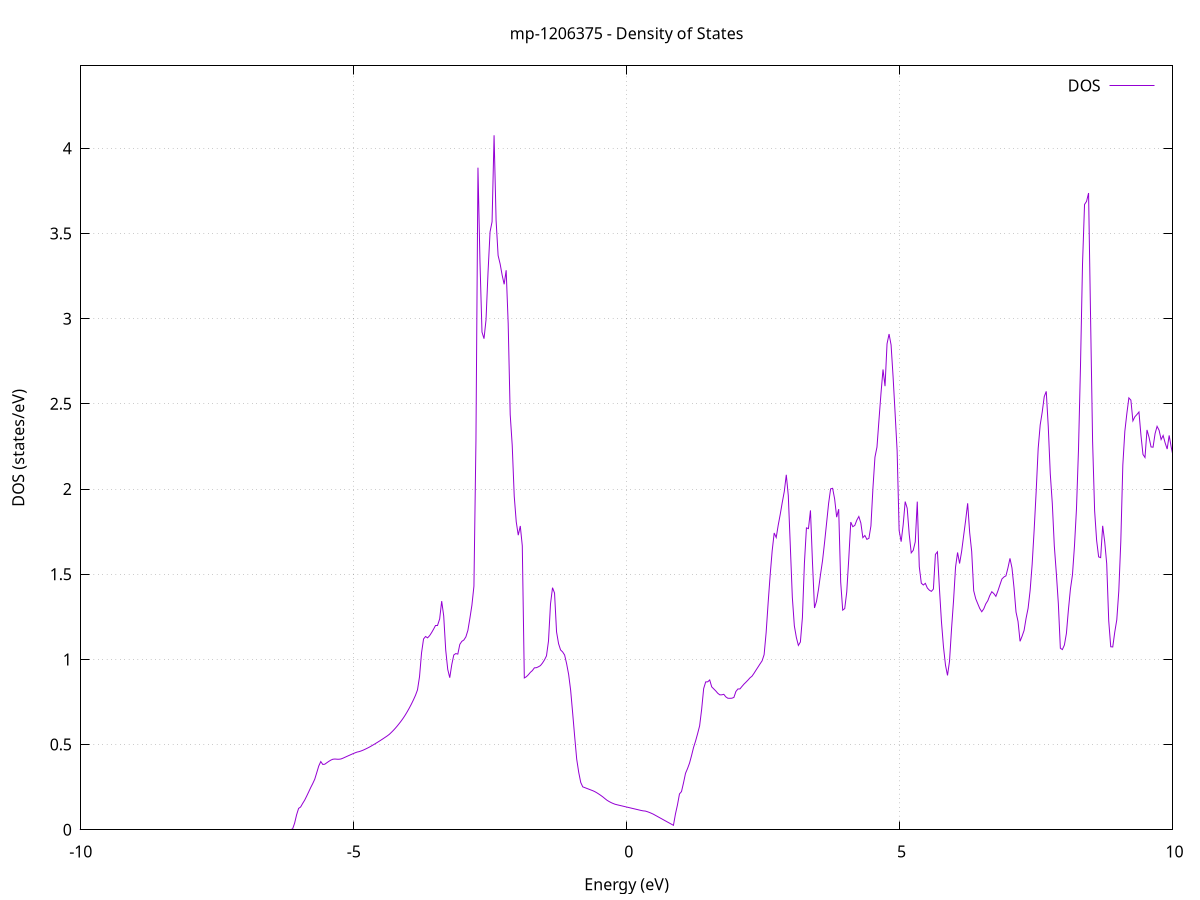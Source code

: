 set title 'mp-1206375 - Density of States'
set xlabel 'Energy (eV)'
set ylabel 'DOS (states/eV)'
set grid
set xrange [-10:10]
set yrange [0:4.484]
set xzeroaxis lt -1
set terminal png size 800,600
set output 'mp-1206375_dos_gnuplot.png'
plot '-' using 1:2 with lines title 'DOS'
-25.945700 0.000000
-25.908800 0.000000
-25.871900 0.000000
-25.835000 0.000000
-25.798100 0.000000
-25.761100 0.000000
-25.724200 0.000000
-25.687300 0.000000
-25.650400 0.000000
-25.613500 0.000000
-25.576500 0.000000
-25.539600 0.000000
-25.502700 0.000000
-25.465800 0.000000
-25.428900 0.000000
-25.392000 0.000000
-25.355000 0.000000
-25.318100 0.000000
-25.281200 0.000000
-25.244300 0.000000
-25.207400 0.000000
-25.170400 0.000000
-25.133500 0.000000
-25.096600 0.000000
-25.059700 0.000000
-25.022800 0.000000
-24.985800 0.000000
-24.948900 0.000000
-24.912000 0.000000
-24.875100 0.000000
-24.838200 0.000000
-24.801300 0.000000
-24.764300 0.000000
-24.727400 0.000000
-24.690500 0.000000
-24.653600 0.000000
-24.616700 0.000000
-24.579700 0.000000
-24.542800 0.000000
-24.505900 0.000000
-24.469000 0.000000
-24.432100 0.000000
-24.395200 0.000000
-24.358200 0.000000
-24.321300 0.000000
-24.284400 0.000000
-24.247500 0.000000
-24.210600 0.000000
-24.173600 0.000000
-24.136700 0.000000
-24.099800 0.000000
-24.062900 0.000000
-24.026000 0.000000
-23.989000 0.000000
-23.952100 0.000000
-23.915200 0.000000
-23.878300 0.000000
-23.841400 0.000000
-23.804500 0.000000
-23.767500 0.000000
-23.730600 0.000000
-23.693700 0.000000
-23.656800 0.000000
-23.619900 0.000000
-23.582900 0.000000
-23.546000 0.000000
-23.509100 0.000000
-23.472200 0.000000
-23.435300 0.000000
-23.398300 0.000000
-23.361400 0.000000
-23.324500 0.000000
-23.287600 0.000000
-23.250700 0.000000
-23.213800 0.000000
-23.176800 0.000000
-23.139900 0.000000
-23.103000 0.000000
-23.066100 0.000000
-23.029200 0.000000
-22.992200 0.000000
-22.955300 0.000000
-22.918400 0.000000
-22.881500 0.000000
-22.844600 0.000000
-22.807700 0.000000
-22.770700 0.000000
-22.733800 0.000000
-22.696900 0.000000
-22.660000 0.000000
-22.623100 0.000000
-22.586100 8.044700
-22.549200 30.427600
-22.512300 25.135200
-22.475400 24.236300
-22.438500 8.199600
-22.401500 10.244500
-22.364600 15.676000
-22.327700 19.026900
-22.290800 15.226900
-22.253900 0.000000
-22.217000 0.000000
-22.180000 0.000000
-22.143100 0.000000
-22.106200 0.000000
-22.069300 0.000000
-22.032400 0.000000
-21.995400 0.000000
-21.958500 0.000000
-21.921600 0.000000
-21.884700 0.000000
-21.847800 0.000000
-21.810800 0.000000
-21.773900 0.000000
-21.737000 0.000000
-21.700100 0.000000
-21.663200 0.000000
-21.626300 0.000000
-21.589300 0.000000
-21.552400 0.000000
-21.515500 0.000000
-21.478600 0.000000
-21.441700 0.000000
-21.404700 0.000000
-21.367800 0.000000
-21.330900 0.000000
-21.294000 0.000000
-21.257100 0.000000
-21.220200 0.000000
-21.183200 0.000000
-21.146300 0.000000
-21.109400 0.000000
-21.072500 0.000000
-21.035600 0.000000
-20.998600 0.000000
-20.961700 0.000000
-20.924800 0.000000
-20.887900 0.000000
-20.851000 0.000000
-20.814000 0.000000
-20.777100 0.000000
-20.740200 0.000000
-20.703300 0.000000
-20.666400 0.000000
-20.629500 0.000000
-20.592500 0.000000
-20.555600 0.000000
-20.518700 0.000000
-20.481800 0.000000
-20.444900 0.000000
-20.407900 0.000000
-20.371000 0.000000
-20.334100 0.000000
-20.297200 0.000000
-20.260300 0.000000
-20.223300 0.000000
-20.186400 0.000000
-20.149500 0.000000
-20.112600 0.000000
-20.075700 0.000000
-20.038800 0.000000
-20.001800 0.000000
-19.964900 0.000000
-19.928000 0.000000
-19.891100 0.000000
-19.854200 0.000000
-19.817200 0.000000
-19.780300 0.000000
-19.743400 0.000000
-19.706500 0.000000
-19.669600 0.000000
-19.632700 0.000000
-19.595700 0.000000
-19.558800 0.000000
-19.521900 0.000000
-19.485000 0.000000
-19.448100 0.000000
-19.411100 0.000000
-19.374200 0.000000
-19.337300 0.000000
-19.300400 0.000000
-19.263500 0.000000
-19.226500 0.000000
-19.189600 0.000000
-19.152700 0.000000
-19.115800 0.000000
-19.078900 0.000000
-19.042000 0.000000
-19.005000 0.000000
-18.968100 0.000000
-18.931200 0.000000
-18.894300 0.000000
-18.857400 0.000000
-18.820400 0.000000
-18.783500 0.000000
-18.746600 0.000000
-18.709700 0.000000
-18.672800 0.000000
-18.635800 0.000000
-18.598900 0.000000
-18.562000 0.000000
-18.525100 0.000000
-18.488200 0.000000
-18.451300 0.000000
-18.414300 0.000000
-18.377400 0.000000
-18.340500 0.000000
-18.303600 0.000000
-18.266700 0.000000
-18.229700 0.000000
-18.192800 0.000000
-18.155900 0.000000
-18.119000 0.000000
-18.082100 0.000000
-18.045200 0.000000
-18.008200 0.000000
-17.971300 0.000000
-17.934400 0.000000
-17.897500 0.000000
-17.860600 0.000000
-17.823600 0.000000
-17.786700 0.000000
-17.749800 0.000000
-17.712900 0.000000
-17.676000 0.000000
-17.639000 0.000000
-17.602100 0.000000
-17.565200 0.000000
-17.528300 0.000000
-17.491400 0.000000
-17.454500 0.000000
-17.417500 0.000000
-17.380600 0.000000
-17.343700 0.000000
-17.306800 0.000000
-17.269900 0.000000
-17.232900 0.000000
-17.196000 0.000000
-17.159100 0.000000
-17.122200 0.000000
-17.085300 0.000000
-17.048300 0.000000
-17.011400 0.000000
-16.974500 0.000000
-16.937600 0.000000
-16.900700 0.000000
-16.863800 0.000000
-16.826800 0.000000
-16.789900 0.000000
-16.753000 0.000000
-16.716100 0.000000
-16.679200 0.000000
-16.642200 0.000000
-16.605300 0.000000
-16.568400 0.000000
-16.531500 0.000000
-16.494600 0.000000
-16.457700 0.000000
-16.420700 0.000000
-16.383800 0.000000
-16.346900 0.000000
-16.310000 0.000000
-16.273100 0.000000
-16.236100 0.000000
-16.199200 0.000000
-16.162300 0.000000
-16.125400 0.000000
-16.088500 0.000000
-16.051500 0.000000
-16.014600 0.000000
-15.977700 0.000000
-15.940800 0.000000
-15.903900 0.000000
-15.867000 0.000000
-15.830000 0.000000
-15.793100 0.000000
-15.756200 0.000000
-15.719300 0.000000
-15.682400 0.000000
-15.645400 0.000000
-15.608500 0.000000
-15.571600 0.000000
-15.534700 0.000000
-15.497800 0.000000
-15.460800 0.000000
-15.423900 0.000000
-15.387000 0.000000
-15.350100 0.000000
-15.313200 0.000000
-15.276300 0.000000
-15.239300 0.000000
-15.202400 0.000000
-15.165500 0.000000
-15.128600 0.000000
-15.091700 0.000000
-15.054700 0.000000
-15.017800 0.000000
-14.980900 0.000000
-14.944000 0.000000
-14.907100 0.000000
-14.870200 0.000000
-14.833200 0.000000
-14.796300 0.000000
-14.759400 0.000000
-14.722500 0.000000
-14.685600 0.000000
-14.648600 0.000000
-14.611700 0.000000
-14.574800 0.000000
-14.537900 0.000000
-14.501000 0.000000
-14.464000 0.000000
-14.427100 0.000000
-14.390200 0.000000
-14.353300 0.000000
-14.316400 0.000000
-14.279500 0.000000
-14.242500 0.000000
-14.205600 0.000000
-14.168700 0.000000
-14.131800 0.000000
-14.094900 0.000000
-14.057900 0.000000
-14.021000 0.000000
-13.984100 0.000000
-13.947200 0.000000
-13.910300 0.000000
-13.873300 0.000000
-13.836400 0.000000
-13.799500 0.000000
-13.762600 0.000000
-13.725700 0.000000
-13.688800 0.000000
-13.651800 0.000000
-13.614900 0.000000
-13.578000 0.000000
-13.541100 0.000000
-13.504200 0.000000
-13.467200 0.000000
-13.430300 0.000000
-13.393400 0.000000
-13.356500 0.000000
-13.319600 0.000000
-13.282700 0.000000
-13.245700 0.000000
-13.208800 0.000000
-13.171900 0.000000
-13.135000 0.000000
-13.098100 0.000000
-13.061100 0.000000
-13.024200 0.000000
-12.987300 0.000000
-12.950400 0.000000
-12.913500 0.000000
-12.876500 0.000000
-12.839600 0.000000
-12.802700 0.000000
-12.765800 0.000000
-12.728900 0.000000
-12.692000 0.000000
-12.655000 0.000000
-12.618100 0.000000
-12.581200 0.000000
-12.544300 0.000000
-12.507400 0.000000
-12.470400 0.000000
-12.433500 0.000000
-12.396600 0.000000
-12.359700 0.000000
-12.322800 0.000000
-12.285800 0.000000
-12.248900 0.000000
-12.212000 0.000000
-12.175100 0.000000
-12.138200 0.000000
-12.101300 0.000000
-12.064300 0.000000
-12.027400 0.000000
-11.990500 0.000000
-11.953600 0.000000
-11.916700 0.000000
-11.879700 0.000000
-11.842800 0.000000
-11.805900 0.000000
-11.769000 0.000000
-11.732100 0.000000
-11.695200 0.000000
-11.658200 0.000000
-11.621300 0.000000
-11.584400 0.000000
-11.547500 0.000000
-11.510600 0.000000
-11.473600 0.000000
-11.436700 0.000000
-11.399800 0.000000
-11.362900 0.000000
-11.326000 0.000000
-11.289000 0.000000
-11.252100 0.000000
-11.215200 0.000000
-11.178300 0.000000
-11.141400 0.000000
-11.104500 0.000000
-11.067500 0.000000
-11.030600 0.000000
-10.993700 0.000000
-10.956800 0.000000
-10.919900 0.000000
-10.882900 0.000000
-10.846000 0.000000
-10.809100 0.000000
-10.772200 0.000000
-10.735300 0.000000
-10.698300 0.000000
-10.661400 0.000000
-10.624500 0.000000
-10.587600 0.000000
-10.550700 0.000000
-10.513800 0.000000
-10.476800 0.000000
-10.439900 0.000000
-10.403000 0.000000
-10.366100 0.000000
-10.329200 0.000000
-10.292200 0.000000
-10.255300 0.000000
-10.218400 0.000000
-10.181500 0.000000
-10.144600 0.000000
-10.107700 0.000000
-10.070700 0.000000
-10.033800 0.000000
-9.996900 0.000000
-9.960000 0.000000
-9.923100 0.000000
-9.886100 0.000000
-9.849200 0.000000
-9.812300 0.000000
-9.775400 0.000000
-9.738500 0.000000
-9.701500 0.000000
-9.664600 0.000000
-9.627700 0.000000
-9.590800 0.000000
-9.553900 0.000000
-9.517000 0.000000
-9.480000 0.000000
-9.443100 0.000000
-9.406200 0.000000
-9.369300 0.000000
-9.332400 0.000000
-9.295400 0.000000
-9.258500 0.000000
-9.221600 0.000000
-9.184700 0.000000
-9.147800 0.000000
-9.110800 0.000000
-9.073900 0.000000
-9.037000 0.000000
-9.000100 0.000000
-8.963200 0.000000
-8.926300 0.000000
-8.889300 0.000000
-8.852400 0.000000
-8.815500 0.000000
-8.778600 0.000000
-8.741700 0.000000
-8.704700 0.000000
-8.667800 0.000000
-8.630900 0.000000
-8.594000 0.000000
-8.557100 0.000000
-8.520200 0.000000
-8.483200 0.000000
-8.446300 0.000000
-8.409400 0.000000
-8.372500 0.000000
-8.335600 0.000000
-8.298600 0.000000
-8.261700 0.000000
-8.224800 0.000000
-8.187900 0.000000
-8.151000 0.000000
-8.114000 0.000000
-8.077100 0.000000
-8.040200 0.000000
-8.003300 0.000000
-7.966400 0.000000
-7.929500 0.000000
-7.892500 0.000000
-7.855600 0.000000
-7.818700 0.000000
-7.781800 0.000000
-7.744900 0.000000
-7.707900 0.000000
-7.671000 0.000000
-7.634100 0.000000
-7.597200 0.000000
-7.560300 0.000000
-7.523300 0.000000
-7.486400 0.000000
-7.449500 0.000000
-7.412600 0.000000
-7.375700 0.000000
-7.338800 0.000000
-7.301800 0.000000
-7.264900 0.000000
-7.228000 0.000000
-7.191100 0.000000
-7.154200 0.000000
-7.117200 0.000000
-7.080300 0.000000
-7.043400 0.000000
-7.006500 0.000000
-6.969600 0.000000
-6.932700 0.000000
-6.895700 0.000000
-6.858800 0.000000
-6.821900 0.000000
-6.785000 0.000000
-6.748100 0.000000
-6.711100 0.000000
-6.674200 0.000000
-6.637300 0.000000
-6.600400 0.000000
-6.563500 0.000000
-6.526500 0.000000
-6.489600 0.000000
-6.452700 0.000000
-6.415800 0.000000
-6.378900 0.000000
-6.342000 0.000000
-6.305000 0.000000
-6.268100 0.000000
-6.231200 0.000000
-6.194300 0.000000
-6.157400 0.000000
-6.120400 0.004400
-6.083500 0.038000
-6.046600 0.087700
-6.009700 0.125500
-5.972800 0.133700
-5.935800 0.154500
-5.898900 0.173700
-5.862000 0.197400
-5.825100 0.222300
-5.788200 0.247700
-5.751300 0.270900
-5.714300 0.296500
-5.677400 0.335000
-5.640500 0.374400
-5.603600 0.400500
-5.566700 0.383500
-5.529700 0.384900
-5.492800 0.393500
-5.455900 0.401600
-5.419000 0.408900
-5.382100 0.414100
-5.345200 0.415300
-5.308200 0.414300
-5.271300 0.414000
-5.234400 0.415600
-5.197500 0.420200
-5.160600 0.425500
-5.123600 0.430900
-5.086700 0.436200
-5.049800 0.441500
-5.012900 0.446800
-4.976000 0.451500
-4.939000 0.456100
-4.902100 0.458600
-4.865200 0.462600
-4.828300 0.467300
-4.791400 0.472700
-4.754500 0.478400
-4.717500 0.484500
-4.680600 0.491200
-4.643700 0.498100
-4.606800 0.505100
-4.569900 0.512400
-4.532900 0.519800
-4.496000 0.527500
-4.459100 0.535200
-4.422200 0.543100
-4.385300 0.551100
-4.348300 0.560100
-4.311400 0.571300
-4.274500 0.583200
-4.237600 0.596000
-4.200700 0.609900
-4.163800 0.624700
-4.126800 0.640200
-4.089900 0.656800
-4.053000 0.675100
-4.016100 0.694900
-3.979200 0.716000
-3.942200 0.738600
-3.905300 0.763000
-3.868400 0.789300
-3.831500 0.821300
-3.794600 0.898400
-3.757700 1.037800
-3.720700 1.120100
-3.683800 1.134500
-3.646900 1.126600
-3.610000 1.139300
-3.573100 1.157400
-3.536100 1.178200
-3.499200 1.197900
-3.462300 1.197900
-3.425400 1.237600
-3.388500 1.342100
-3.351500 1.255600
-3.314600 1.054900
-3.277700 0.941500
-3.240800 0.892600
-3.203900 0.969100
-3.167000 1.026000
-3.130000 1.034300
-3.093100 1.031200
-3.056200 1.088400
-3.019300 1.106100
-2.982400 1.113900
-2.945400 1.132200
-2.908500 1.170300
-2.871600 1.241600
-2.834700 1.318500
-2.797800 1.429800
-2.760800 2.283700
-2.723900 3.886600
-2.687000 3.334300
-2.650100 2.921700
-2.613200 2.882600
-2.576300 2.992900
-2.539300 3.273000
-2.502400 3.509500
-2.465500 3.568900
-2.428600 4.076600
-2.391700 3.577100
-2.354700 3.371100
-2.317800 3.321600
-2.280900 3.255800
-2.244000 3.202000
-2.207100 3.284500
-2.170200 2.971700
-2.133200 2.437500
-2.096300 2.256900
-2.059400 1.958100
-2.022500 1.807400
-1.985600 1.729300
-1.948600 1.783300
-1.911700 1.666700
-1.874800 0.891200
-1.837900 0.898200
-1.801000 0.909800
-1.764000 0.924000
-1.727100 0.934600
-1.690200 0.950500
-1.653300 0.951400
-1.616400 0.956700
-1.579500 0.963700
-1.542500 0.978500
-1.505600 0.997100
-1.468700 1.020800
-1.431800 1.107900
-1.394900 1.325300
-1.357900 1.421000
-1.321000 1.389600
-1.284100 1.161600
-1.247200 1.092400
-1.210300 1.055600
-1.173300 1.044200
-1.136400 1.025900
-1.099500 0.974600
-1.062600 0.911500
-1.025700 0.818300
-0.988800 0.684100
-0.951800 0.546000
-0.914900 0.414200
-0.878000 0.337200
-0.841100 0.278000
-0.804200 0.252000
-0.767200 0.247500
-0.730300 0.242900
-0.693400 0.238400
-0.656500 0.233800
-0.619600 0.229300
-0.582700 0.223800
-0.545700 0.217000
-0.508800 0.209500
-0.471900 0.201400
-0.435000 0.192700
-0.398100 0.183000
-0.361100 0.173600
-0.324200 0.166300
-0.287300 0.160000
-0.250400 0.154600
-0.213500 0.150000
-0.176500 0.146900
-0.139600 0.144100
-0.102700 0.141300
-0.065800 0.138500
-0.028900 0.135700
0.008000 0.132900
0.045000 0.130100
0.081900 0.127300
0.118800 0.124500
0.155700 0.121700
0.192600 0.118900
0.229600 0.116100
0.266500 0.113300
0.303400 0.111000
0.340300 0.109900
0.377200 0.106400
0.414200 0.102100
0.451100 0.097100
0.488000 0.091700
0.524900 0.085100
0.561800 0.078600
0.598700 0.072000
0.635700 0.065500
0.672600 0.058900
0.709500 0.052400
0.746400 0.045800
0.783300 0.039300
0.820300 0.032700
0.857200 0.026200
0.894100 0.092600
0.931000 0.146000
0.967900 0.210400
1.004800 0.224100
1.041800 0.275400
1.078700 0.331600
1.115600 0.359400
1.152500 0.391800
1.189400 0.435900
1.226400 0.484100
1.263300 0.521500
1.300200 0.564200
1.337100 0.610500
1.374000 0.706900
1.411000 0.828800
1.447900 0.867900
1.484800 0.868400
1.521700 0.879400
1.558600 0.838900
1.595500 0.827000
1.632500 0.815100
1.669400 0.801200
1.706300 0.792100
1.743200 0.792200
1.780100 0.795100
1.817100 0.780100
1.854000 0.772100
1.890900 0.771600
1.927800 0.772400
1.964700 0.776800
2.001600 0.811700
2.038600 0.826500
2.075500 0.826800
2.112400 0.841200
2.149300 0.854900
2.186200 0.866500
2.223200 0.878700
2.260100 0.892000
2.297000 0.901700
2.333900 0.918800
2.370800 0.937500
2.407800 0.955700
2.444700 0.974100
2.481600 0.991700
2.518500 1.028000
2.555400 1.156900
2.592300 1.332700
2.629300 1.495500
2.666200 1.637900
2.703100 1.742100
2.740000 1.715600
2.776900 1.788100
2.813900 1.851600
2.850800 1.921000
2.887700 1.985200
2.924600 2.083600
2.961500 1.961500
2.998500 1.665100
3.035400 1.364600
3.072300 1.197000
3.109200 1.128700
3.146100 1.082200
3.183000 1.102100
3.220000 1.245600
3.256900 1.566100
3.293800 1.772100
3.330700 1.767700
3.367600 1.874700
3.404600 1.568200
3.441500 1.302000
3.478400 1.340900
3.515300 1.412300
3.552200 1.499600
3.589100 1.580900
3.626100 1.687000
3.663000 1.800800
3.699900 1.915500
3.736800 2.001100
3.773700 2.004300
3.810700 1.941500
3.847600 1.835000
3.884500 1.882000
3.921400 1.453800
3.958300 1.289200
3.995300 1.298500
4.032200 1.395700
4.069100 1.589900
4.106000 1.806100
4.142900 1.779100
4.179800 1.786600
4.216800 1.817600
4.253700 1.838900
4.290600 1.800800
4.327500 1.714800
4.364400 1.727400
4.401400 1.704500
4.438300 1.710900
4.475200 1.783500
4.512100 2.005000
4.549000 2.187100
4.586000 2.246200
4.622900 2.406700
4.659800 2.563100
4.696700 2.701900
4.733600 2.603900
4.770500 2.852600
4.807500 2.910000
4.844400 2.846000
4.881300 2.658300
4.918200 2.445300
4.955100 2.224300
4.992100 1.756700
5.029000 1.691100
5.065900 1.789600
5.102800 1.926500
5.139700 1.887300
5.176600 1.734600
5.213600 1.625500
5.250500 1.640400
5.287400 1.690200
5.324300 1.926300
5.361200 1.544100
5.398200 1.447400
5.435100 1.436900
5.472000 1.446400
5.508900 1.419100
5.545800 1.406400
5.582800 1.399500
5.619700 1.413000
5.656600 1.616400
5.693500 1.631600
5.730400 1.414600
5.767300 1.221600
5.804300 1.073900
5.841200 0.966500
5.878100 0.906100
5.915000 0.989600
5.951900 1.179100
5.988900 1.345700
6.025800 1.542500
6.062700 1.627700
6.099600 1.563100
6.136500 1.633100
6.173500 1.725600
6.210400 1.816500
6.247300 1.916500
6.284200 1.744900
6.321100 1.633600
6.358000 1.403200
6.395000 1.356300
6.431900 1.327200
6.468800 1.298900
6.505700 1.279800
6.542600 1.297000
6.579600 1.326100
6.616500 1.344800
6.653400 1.375700
6.690300 1.397400
6.727200 1.386300
6.764100 1.370200
6.801100 1.401700
6.838000 1.437200
6.874900 1.472000
6.911800 1.483800
6.948700 1.490600
6.985700 1.537800
7.022600 1.593200
7.059500 1.536600
7.096400 1.421300
7.133300 1.278000
7.170300 1.222300
7.207200 1.106200
7.244100 1.135900
7.281000 1.170000
7.317900 1.241800
7.354800 1.300600
7.391800 1.404800
7.428700 1.557300
7.465600 1.760100
7.502500 1.986200
7.539400 2.238900
7.576400 2.376700
7.613300 2.451400
7.650200 2.542500
7.687100 2.573400
7.724000 2.366500
7.761000 2.089100
7.797900 1.915700
7.834800 1.666500
7.871700 1.506600
7.908600 1.327900
7.945500 1.065700
7.982500 1.057700
8.019400 1.084400
8.056300 1.152200
8.093200 1.291200
8.130100 1.413100
8.167100 1.495900
8.204000 1.664900
8.240900 1.884200
8.277800 2.231800
8.314700 2.723800
8.351600 3.320500
8.388600 3.670500
8.425500 3.688700
8.462400 3.737600
8.499300 3.004700
8.536200 2.279900
8.573200 1.873100
8.610100 1.698500
8.647000 1.601800
8.683900 1.597400
8.720800 1.784200
8.757800 1.691000
8.794700 1.561900
8.831600 1.227100
8.868500 1.074300
8.905400 1.073200
8.942300 1.160500
8.979300 1.232500
9.016200 1.401800
9.053100 1.693300
9.090000 2.140400
9.126900 2.339000
9.163900 2.443800
9.200800 2.535100
9.237700 2.521800
9.274600 2.400200
9.311500 2.424600
9.348500 2.437600
9.385400 2.452400
9.422300 2.315000
9.459200 2.203400
9.496100 2.185100
9.533000 2.347100
9.570000 2.304200
9.606900 2.247200
9.643800 2.245700
9.680700 2.325300
9.717600 2.368100
9.754600 2.345000
9.791500 2.290700
9.828400 2.314400
9.865300 2.270900
9.902200 2.234800
9.939100 2.314900
9.976100 2.246600
10.013000 2.189300
10.049900 2.030300
10.086800 1.905700
10.123700 1.763100
10.160700 1.646800
10.197600 1.528400
10.234500 1.297000
10.271400 1.144000
10.308300 1.098500
10.345300 1.064600
10.382200 1.034100
10.419100 1.028100
10.456000 1.034200
10.492900 1.048600
10.529800 1.069000
10.566800 1.094100
10.603700 1.088500
10.640600 1.062000
10.677500 1.039900
10.714400 1.006800
10.751400 0.917800
10.788300 0.949700
10.825200 1.028300
10.862100 1.155900
10.899000 1.164100
10.936000 1.154300
10.972900 1.146900
11.009800 1.143100
11.046700 1.137500
11.083600 1.132300
11.120500 1.133200
11.157500 1.139100
11.194400 1.157300
11.231300 1.179400
11.268200 1.181100
11.305100 1.203900
11.342100 1.221700
11.379000 1.254500
11.415900 1.299500
11.452800 1.383800
11.489700 1.347400
11.526600 1.276300
11.563600 1.229600
11.600500 1.210900
11.637400 1.191900
11.674300 1.172500
11.711200 1.157000
11.748200 1.145800
11.785100 1.132800
11.822000 1.124700
11.858900 1.120700
11.895800 1.120700
11.932800 1.126400
11.969700 1.136600
12.006600 1.153200
12.043500 1.191600
12.080400 1.285500
12.117300 1.307500
12.154300 1.284600
12.191200 1.236800
12.228100 1.197900
12.265000 1.147000
12.301900 1.094400
12.338900 1.058000
12.375800 1.046100
12.412700 1.064100
12.449600 1.107800
12.486500 1.188700
12.523500 1.228600
12.560400 1.213000
12.597300 1.106400
12.634200 1.064300
12.671100 1.114900
12.708000 1.204400
12.745000 1.222900
12.781900 1.224600
12.818800 1.191500
12.855700 1.182600
12.892600 1.188200
12.929600 1.196300
12.966500 1.208100
13.003400 1.226800
13.040300 1.260700
13.077200 1.301800
13.114100 1.351200
13.151100 1.442000
13.188000 1.494300
13.224900 1.641700
13.261800 1.634700
13.298700 1.733200
13.335700 1.853000
13.372600 1.970300
13.409500 2.106800
13.446400 2.246900
13.483300 2.431400
13.520300 2.408300
13.557200 2.058300
13.594100 1.744200
13.631000 1.533600
13.667900 1.470100
13.704800 1.482400
13.741800 1.465200
13.778700 1.475200
13.815600 1.487600
13.852500 1.517700
13.889400 1.532600
13.926400 1.467400
13.963300 1.412800
14.000200 1.357000
14.037100 1.280400
14.074000 1.199800
14.111000 1.130100
14.147900 1.058600
14.184800 1.007700
14.221700 0.966200
14.258600 0.999900
14.295500 0.995000
14.332500 1.017500
14.369400 1.098700
14.406300 1.666600
14.443200 1.990400
14.480100 1.945900
14.517100 1.971400
14.554000 1.885500
14.590900 1.892400
14.627800 1.964900
14.664700 1.885300
14.701600 1.859500
14.738600 1.851100
14.775500 1.827900
14.812400 1.812800
14.849300 1.810100
14.886200 1.810500
14.923200 1.820100
14.960100 1.824300
14.997000 1.813300
15.033900 1.786400
15.070800 1.739700
15.107800 1.664500
15.144700 1.588200
15.181600 1.529900
15.218500 1.484000
15.255400 1.469400
15.292300 1.405600
15.329300 1.363900
15.366200 1.323500
15.403100 1.286500
15.440000 1.271000
15.476900 1.263500
15.513900 1.210700
15.550800 1.178500
15.587700 1.172400
15.624600 1.159200
15.661500 1.162100
15.698500 1.136800
15.735400 1.092400
15.772300 1.065900
15.809200 1.044200
15.846100 1.023000
15.883000 1.013800
15.920000 0.983600
15.956900 0.988800
15.993800 1.055600
16.030700 1.148700
16.067600 1.286600
16.104600 1.246300
16.141500 1.271700
16.178400 1.317500
16.215300 1.378600
16.252200 1.541000
16.289100 2.186900
16.326100 2.307300
16.363000 2.260900
16.399900 2.121400
16.436800 2.000000
16.473700 1.945200
16.510700 1.881700
16.547600 1.789500
16.584500 1.690700
16.621400 1.606000
16.658300 1.552900
16.695300 1.513200
16.732200 1.448100
16.769100 1.391300
16.806000 1.360700
16.842900 1.352700
16.879800 1.327000
16.916800 1.249900
16.953700 1.213300
16.990600 1.234900
17.027500 1.246400
17.064400 1.317400
17.101400 1.427100
17.138300 1.572700
17.175200 1.754200
17.212100 1.779100
17.249000 1.710400
17.286000 1.650800
17.322900 1.633100
17.359800 1.646400
17.396700 1.664000
17.433600 1.781000
17.470500 2.006000
17.507500 2.331200
17.544400 2.121300
17.581300 2.324000
17.618200 2.593800
17.655100 2.779200
17.692100 2.884800
17.729000 2.768900
17.765900 2.455700
17.802800 2.208000
17.839700 2.017900
17.876600 1.900000
17.913600 1.794700
17.950500 1.728600
17.987400 1.681800
18.024300 1.698700
18.061200 1.707600
18.098200 1.649400
18.135100 1.649400
18.172000 1.601400
18.208900 1.522400
18.245800 1.530800
18.282800 1.533100
18.319700 1.624000
18.356600 1.687400
18.393500 1.754900
18.430400 1.835900
18.467300 1.910000
18.504300 2.033700
18.541200 2.167900
18.578100 2.306200
18.615000 2.422600
18.651900 2.466800
18.688900 2.437300
18.725800 2.395500
18.762700 2.468300
18.799600 2.685200
18.836500 2.591800
18.873500 2.604200
18.910400 2.502300
18.947300 2.432500
18.984200 2.361000
19.021100 2.253600
19.058000 2.104800
19.095000 2.029400
19.131900 1.985800
19.168800 1.921200
19.205700 1.798000
19.242600 1.704400
19.279600 1.667100
19.316500 1.641800
19.353400 1.632200
19.390300 1.590200
19.427200 1.556300
19.464100 1.526900
19.501100 1.509300
19.538000 1.499300
19.574900 1.578800
19.611800 1.775900
19.648700 1.948400
19.685700 1.820600
19.722600 1.849500
19.759500 1.839000
19.796400 1.840900
19.833300 1.926900
19.870300 2.049000
19.907200 2.110900
19.944100 2.201900
19.981000 2.376600
20.017900 2.245200
20.054800 2.209100
20.091800 2.176200
20.128700 2.105600
20.165600 2.033200
20.202500 2.011100
20.239400 2.023000
20.276400 2.049000
20.313300 2.114100
20.350200 2.244700
20.387100 2.355700
20.424000 2.345100
20.461000 2.197900
20.497900 2.144600
20.534800 2.093600
20.571700 2.128900
20.608600 2.250600
20.645500 2.277400
20.682500 2.279800
20.719400 2.258700
20.756300 2.220800
20.793200 2.165000
20.830100 2.399300
20.867100 2.282800
20.904000 2.151700
20.940900 1.898600
20.977800 1.759900
21.014700 1.661200
21.051600 1.629900
21.088600 1.667100
21.125500 1.700100
21.162400 1.746200
21.199300 1.797000
21.236200 1.857800
21.273200 1.976400
21.310100 2.125300
21.347000 2.319000
21.383900 2.578100
21.420800 2.962800
21.457800 3.561900
21.494700 4.793300
21.531600 9.125400
21.568500 8.662100
21.605400 3.554600
21.642300 2.679700
21.679300 2.398400
21.716200 2.268900
21.753100 2.159300
21.790000 2.074200
21.826900 1.996500
21.863900 1.949100
21.900800 1.943600
21.937700 1.978700
21.974600 2.020100
22.011500 2.099100
22.048500 2.129100
22.085400 2.123100
22.122300 2.120900
22.159200 2.125400
22.196100 2.125900
22.233000 2.132800
22.270000 2.149800
22.306900 2.192100
22.343800 2.151500
22.380700 1.953800
22.417600 1.901100
22.454600 1.921200
22.491500 1.976900
22.528400 2.011300
22.565300 1.997800
22.602200 1.962800
22.639100 1.938900
22.676100 1.926300
22.713000 2.018100
22.749900 1.871100
22.786800 1.867900
22.823700 1.849200
22.860700 1.751800
22.897600 1.689900
22.934500 1.634200
22.971400 1.579100
23.008300 1.526600
23.045300 1.487800
23.082200 1.454900
23.119100 1.468600
23.156000 1.454700
23.192900 1.427600
23.229800 1.386600
23.266800 1.304700
23.303700 1.270700
23.340600 1.269500
23.377500 1.301700
23.414400 1.335800
23.451400 1.364400
23.488300 1.418800
23.525200 1.673100
23.562100 1.755300
23.599000 2.011300
23.636000 2.210400
23.672900 2.311200
23.709800 2.210000
23.746700 2.287100
23.783600 2.332200
23.820500 2.383400
23.857500 2.499400
23.894400 2.545500
23.931300 2.617000
23.968200 2.626700
24.005100 2.598600
24.042100 2.536800
24.079000 2.481300
24.115900 2.429300
24.152800 2.376300
24.189700 2.289700
24.226600 2.192700
24.263600 2.070800
24.300500 2.012000
24.337400 1.951100
24.374300 1.871300
24.411200 1.807200
24.448200 1.842300
24.485100 1.956500
24.522000 2.085400
24.558900 2.174600
24.595800 2.268200
24.632800 2.351800
24.669700 2.461900
24.706600 2.484600
24.743500 2.394900
24.780400 2.303900
24.817300 2.341600
24.854300 2.381500
24.891200 2.437800
24.928100 2.544100
24.965000 2.585200
25.001900 2.545700
25.038900 2.418800
25.075800 2.237400
25.112700 2.103300
25.149600 2.001100
25.186500 1.965000
25.223500 2.035000
25.260400 2.114200
25.297300 2.199100
25.334200 2.281600
25.371100 2.226400
25.408000 2.213100
25.445000 2.255300
25.481900 2.304800
25.518800 2.265900
25.555700 2.223400
25.592600 2.202800
25.629600 2.171800
25.666500 2.120500
25.703400 2.038300
25.740300 2.097600
25.777200 2.174700
25.814100 2.346200
25.851100 2.515900
25.888000 2.517300
25.924900 2.441200
25.961800 2.381300
25.998700 2.240500
26.035700 2.130000
26.072600 2.052800
26.109500 1.949800
26.146400 1.920800
26.183300 1.948400
26.220300 2.004100
26.257200 2.025900
26.294100 2.039600
26.331000 2.073300
26.367900 2.137800
26.404800 2.233200
26.441800 2.346400
26.478700 2.362400
26.515600 2.251900
26.552500 2.154300
26.589400 2.111900
26.626400 2.098700
26.663300 2.099500
26.700200 2.127200
26.737100 2.153100
26.774000 2.155800
26.811000 2.080800
26.847900 2.020200
26.884800 1.968400
26.921700 1.959900
26.958600 2.017100
26.995500 2.134900
27.032500 2.307400
27.069400 2.454100
27.106300 2.603200
27.143200 2.711800
27.180100 2.811200
27.217100 2.932700
27.254000 3.081900
27.290900 3.153500
27.327800 3.074200
27.364700 2.851700
27.401600 2.622300
27.438600 2.415600
27.475500 2.212600
27.512400 2.007200
27.549300 1.904000
27.586200 1.909200
27.623200 1.937800
27.660100 1.933000
27.697000 1.912200
27.733900 1.885000
27.770800 1.876100
27.807800 1.890600
27.844700 1.978200
27.881600 2.091600
27.918500 2.193400
27.955400 2.249900
27.992300 2.248400
28.029300 2.258500
28.066200 2.274800
28.103100 2.213800
28.140000 2.181000
28.176900 2.134600
28.213900 2.064800
28.250800 1.971900
28.287700 1.848900
28.324600 1.795700
28.361500 1.868100
28.398500 1.866300
28.435400 1.861800
28.472300 1.864600
28.509200 1.882600
28.546100 1.911800
28.583000 1.986500
28.620000 2.030900
28.656900 2.004500
28.693800 1.927000
28.730700 1.880300
28.767600 1.858200
28.804600 1.855500
28.841500 1.867700
28.878400 1.877700
28.915300 1.886600
28.952200 1.892700
28.989100 1.895300
29.026100 1.874500
29.063000 1.884400
29.099900 1.934100
29.136800 1.987500
29.173700 2.075600
29.210700 2.149400
29.247600 2.254800
29.284500 2.253400
29.321400 2.241000
29.358300 2.248000
29.395300 2.237300
29.432200 2.192300
29.469100 2.151900
29.506000 2.094700
29.542900 2.090800
29.579800 2.069400
29.616800 2.053800
29.653700 2.043500
29.690600 2.047200
29.727500 2.070000
29.764400 2.085700
29.801400 2.101300
29.838300 2.124100
29.875200 2.101600
29.912100 2.131100
29.949000 2.178300
29.986000 2.192500
30.022900 2.222300
30.059800 2.260200
30.096700 2.291500
30.133600 2.306900
30.170500 2.314800
30.207500 2.309900
30.244400 2.304100
30.281300 2.324600
30.318200 2.336100
30.355100 2.311100
30.392100 2.232400
30.429000 2.172900
30.465900 2.102400
30.502800 2.032300
30.539700 1.995800
30.576600 2.005600
30.613600 2.011500
30.650500 2.088200
30.687400 2.163400
30.724300 2.219300
30.761200 2.251100
30.798200 2.280400
30.835100 2.341300
30.872000 2.378400
30.908900 2.369000
30.945800 2.351500
30.982800 2.328400
31.019700 2.302400
31.056600 2.284000
31.093500 2.286600
31.130400 2.399500
31.167300 2.265700
31.204300 2.224600
31.241200 2.182700
31.278100 2.157900
31.315000 2.158800
31.351900 2.117700
31.388900 2.097900
31.425800 2.096300
31.462700 2.131200
31.499600 2.209500
31.536500 2.277600
31.573400 2.369600
31.610400 2.508400
31.647300 2.529500
31.684200 2.520400
31.721100 2.507900
31.758000 2.605800
31.795000 2.570400
31.831900 2.630900
31.868800 2.756400
31.905700 2.616000
31.942600 2.604900
31.979600 2.587500
32.016500 2.560700
32.053400 2.490800
32.090300 2.448400
32.127200 2.351900
32.164100 2.250500
32.201100 2.190900
32.238000 2.194100
32.274900 2.250100
32.311800 2.288400
32.348700 2.325700
32.385700 2.374900
32.422600 2.431000
32.459500 2.471000
32.496400 2.505100
32.533300 2.521000
32.570300 2.484700
32.607200 2.465100
32.644100 2.451800
32.681000 2.427500
32.717900 2.394800
32.754800 2.325600
32.791800 2.286000
32.828700 2.279000
32.865600 2.287600
32.902500 2.261800
32.939400 2.216500
32.976400 2.195600
33.013300 2.188800
33.050200 2.138700
33.087100 2.050500
33.124000 1.992800
33.160900 1.987800
33.197900 2.001400
33.234800 2.036400
33.271700 2.085700
33.308600 2.113900
33.345500 2.135100
33.382500 2.190900
33.419400 2.257900
33.456300 2.302900
33.493200 2.313500
33.530100 2.332300
33.567100 2.382400
33.604000 2.412000
33.640900 2.403900
33.677800 2.437100
33.714700 2.482700
33.751600 2.540400
33.788600 2.561600
33.825500 2.543600
33.862400 2.537100
33.899300 2.504200
33.936200 2.402500
33.973200 2.277400
34.010100 2.171400
34.047000 2.128900
34.083900 2.095500
34.120800 2.074700
34.157800 2.027100
34.194700 2.050000
34.231600 2.075700
34.268500 2.089300
34.305400 2.107800
34.342300 2.143500
34.379300 2.249600
34.416200 2.336400
34.453100 2.396600
34.490000 2.462000
34.526900 2.528600
34.563900 2.500700
34.600800 2.499600
34.637700 2.500700
34.674600 2.503300
34.711500 2.592600
34.748400 2.392200
34.785400 2.398700
34.822300 2.425100
34.859200 2.434800
34.896100 2.454400
34.933000 2.462100
34.970000 2.583900
35.006900 2.670000
35.043800 2.707300
35.080700 2.693000
35.117600 2.665500
35.154600 2.717000
35.191500 2.806000
35.228400 2.888800
35.265300 2.836900
35.302200 2.691300
35.339100 2.537100
35.376100 2.378100
35.413000 2.244600
35.449900 2.165300
35.486800 2.154100
35.523700 2.189300
35.560700 2.243600
35.597600 2.313500
35.634500 2.388400
35.671400 2.445900
35.708300 2.421300
35.745300 2.441100
35.782200 2.501300
35.819100 2.507300
35.856000 2.513400
35.892900 2.492900
35.929800 2.488900
35.966800 2.481500
36.003700 2.490600
36.040600 2.501500
36.077500 2.506700
36.114400 2.548800
36.151400 2.541500
36.188300 2.517000
36.225200 2.528200
36.262100 2.541200
36.299000 2.556400
36.335900 2.578100
36.372900 2.640900
36.409800 2.687300
36.446700 2.701200
36.483600 2.636600
36.520500 2.537000
36.557500 2.486800
36.594400 2.421100
36.631300 2.362100
36.668200 2.354800
36.705100 2.322700
36.742100 2.281100
36.779000 2.245500
36.815900 2.224800
36.852800 2.233800
36.889700 2.228500
36.926600 2.240200
36.963600 2.322000
37.000500 2.392900
37.037400 2.403000
37.074300 2.415500
37.111200 2.429000
37.148200 2.427100
37.185100 2.362800
37.222000 2.313200
37.258900 2.266200
37.295800 2.274400
37.332800 2.319100
37.369700 2.359200
37.406600 2.338700
37.443500 2.327400
37.480400 2.361900
37.517300 2.323500
37.554300 2.296400
37.591200 2.272400
37.628100 2.230000
37.665000 2.176500
37.701900 2.148500
37.738900 2.115300
37.775800 2.077000
37.812700 2.029500
37.849600 1.970300
37.886500 1.934800
37.923400 1.929400
37.960400 1.943500
37.997300 2.017100
38.034200 2.057200
38.071100 2.092500
38.108000 2.141800
38.145000 2.177900
38.181900 2.244600
38.218800 2.331000
38.255700 2.450800
38.292600 2.603000
38.329600 2.619600
38.366500 2.727700
38.403400 2.942400
38.440300 2.926700
38.477200 2.857000
38.514100 2.823500
38.551100 2.730700
38.588000 2.645900
38.624900 2.563000
38.661800 2.493100
38.698700 2.454500
38.735700 2.449000
38.772600 2.456400
38.809500 2.468900
38.846400 2.546000
38.883300 2.505900
38.920300 2.488500
38.957200 2.824800
38.994100 2.470600
39.031000 2.398800
39.067900 2.369300
39.104800 2.333000
39.141800 2.304600
39.178700 2.277400
39.215600 2.270500
39.252500 2.275000
39.289400 2.312000
39.326400 2.476100
39.363300 2.664200
39.400200 2.574700
39.437100 2.580300
39.474000 2.594500
39.510900 2.613600
39.547900 2.621100
39.584800 2.648400
39.621700 2.656900
39.658600 2.681000
39.695500 2.627000
39.732500 2.609200
39.769400 2.601800
39.806300 2.615600
39.843200 2.598400
39.880100 2.604200
39.917100 2.587600
39.954000 2.516500
39.990900 2.453200
40.027800 2.396400
40.064700 2.359800
40.101600 2.393900
40.138600 2.403300
40.175500 2.276800
40.212400 2.316400
40.249300 2.389200
40.286200 2.461700
40.323200 2.521800
40.360100 2.590200
40.397000 2.666100
40.433900 2.919700
40.470800 3.045700
40.507800 2.949600
40.544700 2.922300
40.581600 2.925700
40.618500 2.807600
40.655400 2.655700
40.692300 2.532500
40.729300 2.407300
40.766200 2.441000
40.803100 2.483100
40.840000 2.479700
40.876900 2.456300
40.913900 2.492200
40.950800 2.552100
40.987700 2.547400
41.024600 2.514000
41.061500 2.466100
41.098400 2.475700
41.135400 2.487900
41.172300 2.476000
41.209200 2.460200
41.246100 2.453500
41.283000 2.471800
41.320000 2.513900
41.356900 2.508600
41.393800 2.417700
41.430700 2.380500
41.467600 2.342200
41.504600 2.349100
41.541500 2.303000
41.578400 2.248000
41.615300 2.214900
41.652200 2.212700
41.689100 2.285900
41.726100 2.288900
41.763000 2.286400
41.799900 2.292600
41.836800 2.332400
41.873700 2.465100
41.910700 2.611600
41.947600 2.697500
41.984500 2.780700
42.021400 2.879000
42.058300 2.985800
42.095300 2.856800
42.132200 2.769000
42.169100 2.667600
42.206000 2.550200
42.242900 2.381500
42.279800 2.296400
42.316800 2.306600
42.353700 2.361100
42.390600 2.428500
42.427500 2.467800
42.464400 2.501900
42.501400 2.523100
42.538300 2.544200
42.575200 2.550800
42.612100 2.459300
42.649000 2.335600
42.685900 2.240800
42.722900 2.148000
42.759800 2.045800
42.796700 1.924800
42.833600 1.841600
42.870500 1.754900
42.907500 1.667400
42.944400 1.567500
42.981300 1.451600
43.018200 1.340400
43.055100 1.258700
43.092100 1.175100
43.129000 1.096100
43.165900 1.021100
43.202800 0.955300
43.239700 0.902400
43.276600 0.845600
43.313600 0.808500
43.350500 0.776300
43.387400 0.746300
43.424300 0.721400
43.461200 0.703900
43.498200 0.702500
43.535100 0.681300
43.572000 0.634600
43.608900 0.583300
43.645800 0.534800
43.682800 0.486100
43.719700 0.441100
43.756600 0.395900
43.793500 0.355600
43.830400 0.318200
43.867300 0.287700
43.904300 0.265000
43.941200 0.245900
43.978100 0.224700
44.015000 0.203100
44.051900 0.181900
44.088900 0.159100
44.125800 0.133700
44.162700 0.105700
44.199600 0.075100
44.236500 0.048800
44.273400 0.038900
44.310400 0.030500
44.347300 0.022900
44.384200 0.016100
44.421100 0.010000
44.458000 0.004700
44.495000 0.001300
44.531900 0.000000
44.568800 0.000000
44.605700 0.000000
44.642600 0.000000
44.679600 0.000000
44.716500 0.000000
44.753400 0.000000
44.790300 0.000000
44.827200 0.000000
44.864100 0.000000
44.901100 0.000000
44.938000 0.000000
44.974900 0.000000
45.011800 0.000000
45.048700 0.000000
45.085700 0.000000
45.122600 0.000000
45.159500 0.000000
45.196400 0.000000
45.233300 0.000000
45.270300 0.000000
45.307200 0.000000
45.344100 0.000000
45.381000 0.000000
45.417900 0.000000
45.454800 0.000000
45.491800 0.000000
45.528700 0.000000
45.565600 0.000000
45.602500 0.000000
45.639400 0.000000
45.676400 0.000000
45.713300 0.000000
45.750200 0.000000
45.787100 0.000000
45.824000 0.000000
45.860900 0.000000
45.897900 0.000000
45.934800 0.000000
45.971700 0.000000
46.008600 0.000000
46.045500 0.000000
46.082500 0.000000
46.119400 0.000000
46.156300 0.000000
46.193200 0.000000
46.230100 0.000000
46.267100 0.000000
46.304000 0.000000
46.340900 0.000000
46.377800 0.000000
46.414700 0.000000
46.451600 0.000000
46.488600 0.000000
46.525500 0.000000
46.562400 0.000000
46.599300 0.000000
46.636200 0.000000
46.673200 0.000000
46.710100 0.000000
46.747000 0.000000
46.783900 0.000000
46.820800 0.000000
46.857800 0.000000
46.894700 0.000000
46.931600 0.000000
46.968500 0.000000
47.005400 0.000000
47.042300 0.000000
47.079300 0.000000
47.116200 0.000000
47.153100 0.000000
47.190000 0.000000
47.226900 0.000000
47.263900 0.000000
47.300800 0.000000
47.337700 0.000000
47.374600 0.000000
47.411500 0.000000
47.448400 0.000000
47.485400 0.000000
47.522300 0.000000
47.559200 0.000000
47.596100 0.000000
47.633000 0.000000
47.670000 0.000000
47.706900 0.000000
47.743800 0.000000
47.780700 0.000000
47.817600 0.000000
47.854600 0.000000
47.891500 0.000000
e
